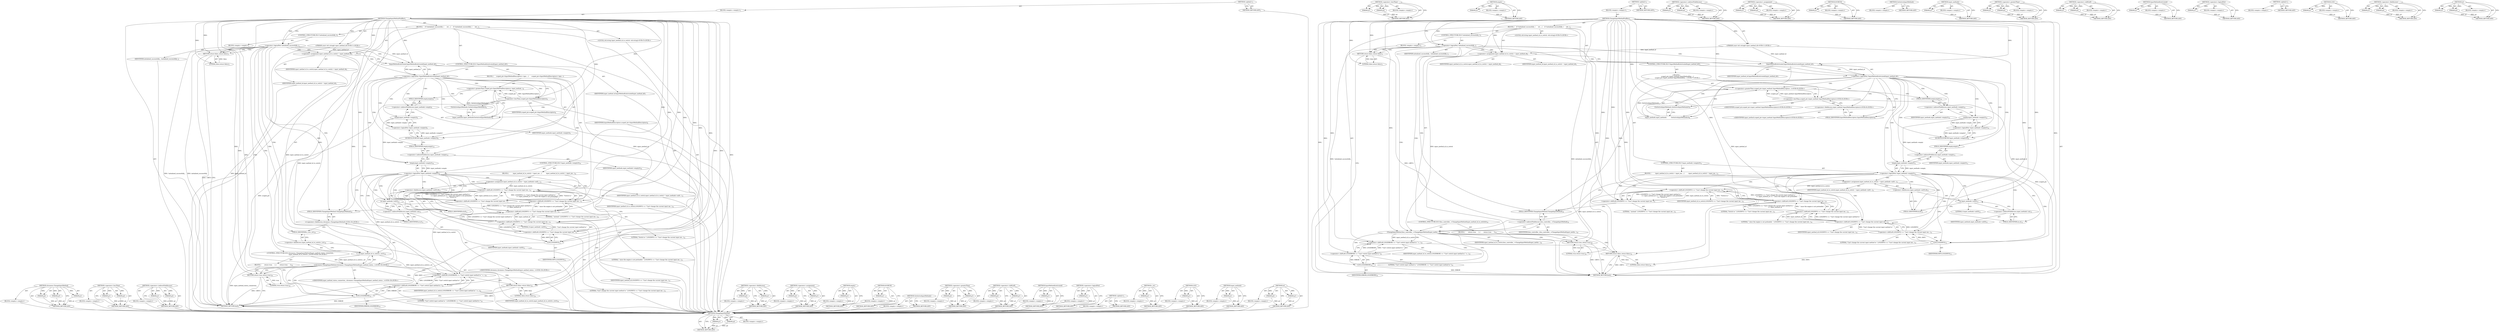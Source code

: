 digraph "at" {
vulnerable_182 [label=<(METHOD,chromeos.ChangeInputMethod)>];
vulnerable_183 [label=<(PARAM,p1)>];
vulnerable_184 [label=<(PARAM,p2)>];
vulnerable_185 [label=<(PARAM,p3)>];
vulnerable_186 [label=<(BLOCK,&lt;empty&gt;,&lt;empty&gt;)>];
vulnerable_187 [label=<(METHOD_RETURN,ANY)>];
vulnerable_138 [label=<(METHOD,&lt;operator&gt;.lessThan)>];
vulnerable_139 [label=<(PARAM,p1)>];
vulnerable_140 [label=<(PARAM,p2)>];
vulnerable_141 [label=<(BLOCK,&lt;empty&gt;,&lt;empty&gt;)>];
vulnerable_142 [label=<(METHOD_RETURN,ANY)>];
vulnerable_158 [label=<(METHOD,&lt;operator&gt;.indirectFieldAccess)>];
vulnerable_159 [label=<(PARAM,p1)>];
vulnerable_160 [label=<(PARAM,p2)>];
vulnerable_161 [label=<(BLOCK,&lt;empty&gt;,&lt;empty&gt;)>];
vulnerable_162 [label=<(METHOD_RETURN,ANY)>];
vulnerable_6 [label=<(METHOD,&lt;global&gt;)<SUB>1</SUB>>];
vulnerable_7 [label=<(BLOCK,&lt;empty&gt;,&lt;empty&gt;)<SUB>1</SUB>>];
vulnerable_8 [label=<(METHOD,ChangeInputMethodViaIBus)<SUB>1</SUB>>];
vulnerable_9 [label="<(PARAM,const std::string&amp; input_method_id)<SUB>1</SUB>>"];
vulnerable_10 [label=<(BLOCK,{
    if (!initialized_successfully_)
      ret...,{
    if (!initialized_successfully_)
      ret...)<SUB>1</SUB>>];
vulnerable_11 [label=<(CONTROL_STRUCTURE,IF,if (!initialized_successfully_))<SUB>2</SUB>>];
vulnerable_12 [label=<(&lt;operator&gt;.logicalNot,!initialized_successfully_)<SUB>2</SUB>>];
vulnerable_13 [label=<(IDENTIFIER,initialized_successfully_,!initialized_successfully_)<SUB>2</SUB>>];
vulnerable_14 [label=<(BLOCK,&lt;empty&gt;,&lt;empty&gt;)<SUB>3</SUB>>];
vulnerable_15 [label=<(RETURN,return false;,return false;)<SUB>3</SUB>>];
vulnerable_16 [label=<(LITERAL,false,return false;)<SUB>3</SUB>>];
vulnerable_17 [label="<(LOCAL,std.string input_method_id_to_switch: std.string)<SUB>5</SUB>>"];
vulnerable_18 [label=<(&lt;operator&gt;.assignment,input_method_id_to_switch = input_method_id)<SUB>5</SUB>>];
vulnerable_19 [label=<(IDENTIFIER,input_method_id_to_switch,input_method_id_to_switch = input_method_id)<SUB>5</SUB>>];
vulnerable_20 [label=<(IDENTIFIER,input_method_id,input_method_id_to_switch = input_method_id)<SUB>5</SUB>>];
vulnerable_21 [label=<(CONTROL_STRUCTURE,IF,if (!InputMethodIsActivated(input_method_id)))<SUB>7</SUB>>];
vulnerable_22 [label=<(&lt;operator&gt;.logicalNot,!InputMethodIsActivated(input_method_id))<SUB>7</SUB>>];
vulnerable_23 [label=<(InputMethodIsActivated,InputMethodIsActivated(input_method_id))<SUB>7</SUB>>];
vulnerable_24 [label=<(IDENTIFIER,input_method_id,InputMethodIsActivated(input_method_id))<SUB>7</SUB>>];
vulnerable_25 [label=<(BLOCK,{
      scoped_ptr&lt;InputMethodDescriptors&gt; inpu...,{
      scoped_ptr&lt;InputMethodDescriptors&gt; inpu...)<SUB>7</SUB>>];
vulnerable_26 [label=<(&lt;operator&gt;.greaterThan,scoped_ptr&lt;InputMethodDescriptors&gt; input_method...)<SUB>8</SUB>>];
vulnerable_27 [label=<(&lt;operator&gt;.lessThan,scoped_ptr&lt;InputMethodDescriptors)<SUB>8</SUB>>];
vulnerable_28 [label=<(IDENTIFIER,scoped_ptr,scoped_ptr&lt;InputMethodDescriptors)<SUB>8</SUB>>];
vulnerable_29 [label=<(IDENTIFIER,InputMethodDescriptors,scoped_ptr&lt;InputMethodDescriptors)<SUB>8</SUB>>];
vulnerable_30 [label=<(input_methods,input_methods(GetActiveInputMethods()))<SUB>8</SUB>>];
vulnerable_31 [label=<(GetActiveInputMethods,GetActiveInputMethods())<SUB>8</SUB>>];
vulnerable_32 [label=<(DCHECK,DCHECK(!input_methods-&gt;empty()))<SUB>9</SUB>>];
vulnerable_33 [label=<(&lt;operator&gt;.logicalNot,!input_methods-&gt;empty())<SUB>9</SUB>>];
vulnerable_34 [label=<(empty,input_methods-&gt;empty())<SUB>9</SUB>>];
vulnerable_35 [label=<(&lt;operator&gt;.indirectFieldAccess,input_methods-&gt;empty)<SUB>9</SUB>>];
vulnerable_36 [label=<(IDENTIFIER,input_methods,input_methods-&gt;empty())<SUB>9</SUB>>];
vulnerable_37 [label=<(FIELD_IDENTIFIER,empty,empty)<SUB>9</SUB>>];
vulnerable_38 [label=<(CONTROL_STRUCTURE,IF,if (!input_methods-&gt;empty()))<SUB>10</SUB>>];
vulnerable_39 [label=<(&lt;operator&gt;.logicalNot,!input_methods-&gt;empty())<SUB>10</SUB>>];
vulnerable_40 [label=<(empty,input_methods-&gt;empty())<SUB>10</SUB>>];
vulnerable_41 [label=<(&lt;operator&gt;.indirectFieldAccess,input_methods-&gt;empty)<SUB>10</SUB>>];
vulnerable_42 [label=<(IDENTIFIER,input_methods,input_methods-&gt;empty())<SUB>10</SUB>>];
vulnerable_43 [label=<(FIELD_IDENTIFIER,empty,empty)<SUB>10</SUB>>];
vulnerable_44 [label=<(BLOCK,{
         input_method_id_to_switch = input_me...,{
         input_method_id_to_switch = input_me...)<SUB>10</SUB>>];
vulnerable_45 [label=<(&lt;operator&gt;.assignment,input_method_id_to_switch = input_methods-&gt;at(0...)<SUB>11</SUB>>];
vulnerable_46 [label=<(IDENTIFIER,input_method_id_to_switch,input_method_id_to_switch = input_methods-&gt;at(0...)<SUB>11</SUB>>];
vulnerable_47 [label=<(&lt;operator&gt;.fieldAccess,input_methods-&gt;at(0).id)<SUB>11</SUB>>];
vulnerable_48 [label=<(at,input_methods-&gt;at(0))<SUB>11</SUB>>];
vulnerable_49 [label=<(&lt;operator&gt;.indirectFieldAccess,input_methods-&gt;at)<SUB>11</SUB>>];
vulnerable_50 [label=<(IDENTIFIER,input_methods,input_methods-&gt;at(0))<SUB>11</SUB>>];
vulnerable_51 [label=<(FIELD_IDENTIFIER,at,at)<SUB>11</SUB>>];
vulnerable_52 [label=<(LITERAL,0,input_methods-&gt;at(0))<SUB>11</SUB>>];
vulnerable_53 [label=<(FIELD_IDENTIFIER,id,id)<SUB>11</SUB>>];
vulnerable_54 [label=<(&lt;operator&gt;.shiftLeft,LOG(INFO) &lt;&lt; &quot;Can't change the current input me...)<SUB>12</SUB>>];
vulnerable_55 [label=<(&lt;operator&gt;.shiftLeft,LOG(INFO) &lt;&lt; &quot;Can't change the current input me...)<SUB>12</SUB>>];
vulnerable_56 [label=<(&lt;operator&gt;.shiftLeft,LOG(INFO) &lt;&lt; &quot;Can't change the current input me...)<SUB>12</SUB>>];
vulnerable_57 [label=<(&lt;operator&gt;.shiftLeft,LOG(INFO) &lt;&lt; &quot;Can't change the current input me...)<SUB>12</SUB>>];
vulnerable_58 [label=<(&lt;operator&gt;.shiftLeft,LOG(INFO) &lt;&lt; &quot;Can't change the current input me...)<SUB>12</SUB>>];
vulnerable_59 [label=<(&lt;operator&gt;.shiftLeft,LOG(INFO) &lt;&lt; &quot;Can't change the current input me...)<SUB>12</SUB>>];
vulnerable_60 [label=<(LOG,LOG(INFO))<SUB>12</SUB>>];
vulnerable_61 [label=<(IDENTIFIER,INFO,LOG(INFO))<SUB>12</SUB>>];
vulnerable_62 [label=<(LITERAL,&quot;Can't change the current input method to &quot;,LOG(INFO) &lt;&lt; &quot;Can't change the current input me...)<SUB>12</SUB>>];
vulnerable_63 [label=<(IDENTIFIER,input_method_id,LOG(INFO) &lt;&lt; &quot;Can't change the current input me...)<SUB>13</SUB>>];
vulnerable_64 [label=<(LITERAL,&quot; since the engine is not preloaded. &quot;,LOG(INFO) &lt;&lt; &quot;Can't change the current input me...)<SUB>13</SUB>>];
vulnerable_65 [label=<(LITERAL,&quot;Switch to &quot;,LOG(INFO) &lt;&lt; &quot;Can't change the current input me...)<SUB>14</SUB>>];
vulnerable_66 [label=<(IDENTIFIER,input_method_id_to_switch,LOG(INFO) &lt;&lt; &quot;Can't change the current input me...)<SUB>14</SUB>>];
vulnerable_67 [label=<(LITERAL,&quot; instead.&quot;,LOG(INFO) &lt;&lt; &quot;Can't change the current input me...)<SUB>14</SUB>>];
vulnerable_68 [label="<(CONTROL_STRUCTURE,IF,if (chromeos::ChangeInputMethod(input_method_status_connection_,
                                    input_method_id_to_switch.c_str())))<SUB>18</SUB>>"];
vulnerable_69 [label="<(chromeos.ChangeInputMethod,chromeos::ChangeInputMethod(input_method_status...)<SUB>18</SUB>>"];
vulnerable_70 [label="<(&lt;operator&gt;.fieldAccess,chromeos::ChangeInputMethod)<SUB>18</SUB>>"];
vulnerable_71 [label="<(IDENTIFIER,chromeos,chromeos::ChangeInputMethod(input_method_status...)<SUB>18</SUB>>"];
vulnerable_72 [label=<(FIELD_IDENTIFIER,ChangeInputMethod,ChangeInputMethod)<SUB>18</SUB>>];
vulnerable_73 [label="<(IDENTIFIER,input_method_status_connection_,chromeos::ChangeInputMethod(input_method_status...)<SUB>18</SUB>>"];
vulnerable_74 [label=<(c_str,input_method_id_to_switch.c_str())<SUB>19</SUB>>];
vulnerable_75 [label=<(&lt;operator&gt;.fieldAccess,input_method_id_to_switch.c_str)<SUB>19</SUB>>];
vulnerable_76 [label=<(IDENTIFIER,input_method_id_to_switch,input_method_id_to_switch.c_str())<SUB>19</SUB>>];
vulnerable_77 [label=<(FIELD_IDENTIFIER,c_str,c_str)<SUB>19</SUB>>];
vulnerable_78 [label=<(BLOCK,{
       return true;
     },{
       return true;
     })<SUB>19</SUB>>];
vulnerable_79 [label=<(RETURN,return true;,return true;)<SUB>20</SUB>>];
vulnerable_80 [label=<(LITERAL,true,return true;)<SUB>20</SUB>>];
vulnerable_81 [label=<(&lt;operator&gt;.shiftLeft,LOG(ERROR) &lt;&lt; &quot;Can't switch input method to &quot; &lt;...)<SUB>23</SUB>>];
vulnerable_82 [label=<(&lt;operator&gt;.shiftLeft,LOG(ERROR) &lt;&lt; &quot;Can't switch input method to &quot;)<SUB>23</SUB>>];
vulnerable_83 [label=<(LOG,LOG(ERROR))<SUB>23</SUB>>];
vulnerable_84 [label=<(IDENTIFIER,ERROR,LOG(ERROR))<SUB>23</SUB>>];
vulnerable_85 [label=<(LITERAL,&quot;Can't switch input method to &quot;,LOG(ERROR) &lt;&lt; &quot;Can't switch input method to &quot;)<SUB>23</SUB>>];
vulnerable_86 [label=<(IDENTIFIER,input_method_id_to_switch,LOG(ERROR) &lt;&lt; &quot;Can't switch input method to &quot; &lt;...)<SUB>23</SUB>>];
vulnerable_87 [label=<(RETURN,return false;,return false;)<SUB>24</SUB>>];
vulnerable_88 [label=<(LITERAL,false,return false;)<SUB>24</SUB>>];
vulnerable_89 [label=<(METHOD_RETURN,bool)<SUB>1</SUB>>];
vulnerable_91 [label=<(METHOD_RETURN,ANY)<SUB>1</SUB>>];
vulnerable_163 [label=<(METHOD,&lt;operator&gt;.fieldAccess)>];
vulnerable_164 [label=<(PARAM,p1)>];
vulnerable_165 [label=<(PARAM,p2)>];
vulnerable_166 [label=<(BLOCK,&lt;empty&gt;,&lt;empty&gt;)>];
vulnerable_167 [label=<(METHOD_RETURN,ANY)>];
vulnerable_124 [label=<(METHOD,&lt;operator&gt;.assignment)>];
vulnerable_125 [label=<(PARAM,p1)>];
vulnerable_126 [label=<(PARAM,p2)>];
vulnerable_127 [label=<(BLOCK,&lt;empty&gt;,&lt;empty&gt;)>];
vulnerable_128 [label=<(METHOD_RETURN,ANY)>];
vulnerable_154 [label=<(METHOD,empty)>];
vulnerable_155 [label=<(PARAM,p1)>];
vulnerable_156 [label=<(BLOCK,&lt;empty&gt;,&lt;empty&gt;)>];
vulnerable_157 [label=<(METHOD_RETURN,ANY)>];
vulnerable_150 [label=<(METHOD,DCHECK)>];
vulnerable_151 [label=<(PARAM,p1)>];
vulnerable_152 [label=<(BLOCK,&lt;empty&gt;,&lt;empty&gt;)>];
vulnerable_153 [label=<(METHOD_RETURN,ANY)>];
vulnerable_147 [label=<(METHOD,GetActiveInputMethods)>];
vulnerable_148 [label=<(BLOCK,&lt;empty&gt;,&lt;empty&gt;)>];
vulnerable_149 [label=<(METHOD_RETURN,ANY)>];
vulnerable_133 [label=<(METHOD,&lt;operator&gt;.greaterThan)>];
vulnerable_134 [label=<(PARAM,p1)>];
vulnerable_135 [label=<(PARAM,p2)>];
vulnerable_136 [label=<(BLOCK,&lt;empty&gt;,&lt;empty&gt;)>];
vulnerable_137 [label=<(METHOD_RETURN,ANY)>];
vulnerable_173 [label=<(METHOD,&lt;operator&gt;.shiftLeft)>];
vulnerable_174 [label=<(PARAM,p1)>];
vulnerable_175 [label=<(PARAM,p2)>];
vulnerable_176 [label=<(BLOCK,&lt;empty&gt;,&lt;empty&gt;)>];
vulnerable_177 [label=<(METHOD_RETURN,ANY)>];
vulnerable_129 [label=<(METHOD,InputMethodIsActivated)>];
vulnerable_130 [label=<(PARAM,p1)>];
vulnerable_131 [label=<(BLOCK,&lt;empty&gt;,&lt;empty&gt;)>];
vulnerable_132 [label=<(METHOD_RETURN,ANY)>];
vulnerable_120 [label=<(METHOD,&lt;operator&gt;.logicalNot)>];
vulnerable_121 [label=<(PARAM,p1)>];
vulnerable_122 [label=<(BLOCK,&lt;empty&gt;,&lt;empty&gt;)>];
vulnerable_123 [label=<(METHOD_RETURN,ANY)>];
vulnerable_114 [label=<(METHOD,&lt;global&gt;)<SUB>1</SUB>>];
vulnerable_115 [label=<(BLOCK,&lt;empty&gt;,&lt;empty&gt;)>];
vulnerable_116 [label=<(METHOD_RETURN,ANY)>];
vulnerable_188 [label=<(METHOD,c_str)>];
vulnerable_189 [label=<(PARAM,p1)>];
vulnerable_190 [label=<(BLOCK,&lt;empty&gt;,&lt;empty&gt;)>];
vulnerable_191 [label=<(METHOD_RETURN,ANY)>];
vulnerable_178 [label=<(METHOD,LOG)>];
vulnerable_179 [label=<(PARAM,p1)>];
vulnerable_180 [label=<(BLOCK,&lt;empty&gt;,&lt;empty&gt;)>];
vulnerable_181 [label=<(METHOD_RETURN,ANY)>];
vulnerable_143 [label=<(METHOD,input_methods)>];
vulnerable_144 [label=<(PARAM,p1)>];
vulnerable_145 [label=<(BLOCK,&lt;empty&gt;,&lt;empty&gt;)>];
vulnerable_146 [label=<(METHOD_RETURN,ANY)>];
vulnerable_168 [label=<(METHOD,at)>];
vulnerable_169 [label=<(PARAM,p1)>];
vulnerable_170 [label=<(PARAM,p2)>];
vulnerable_171 [label=<(BLOCK,&lt;empty&gt;,&lt;empty&gt;)>];
vulnerable_172 [label=<(METHOD_RETURN,ANY)>];
fixed_180 [label=<(METHOD,ChangeInputMethod)>];
fixed_181 [label=<(PARAM,p1)>];
fixed_182 [label=<(PARAM,p2)>];
fixed_183 [label=<(BLOCK,&lt;empty&gt;,&lt;empty&gt;)>];
fixed_184 [label=<(METHOD_RETURN,ANY)>];
fixed_136 [label=<(METHOD,&lt;operator&gt;.lessThan)>];
fixed_137 [label=<(PARAM,p1)>];
fixed_138 [label=<(PARAM,p2)>];
fixed_139 [label=<(BLOCK,&lt;empty&gt;,&lt;empty&gt;)>];
fixed_140 [label=<(METHOD_RETURN,ANY)>];
fixed_157 [label=<(METHOD,empty)>];
fixed_158 [label=<(PARAM,p1)>];
fixed_159 [label=<(BLOCK,&lt;empty&gt;,&lt;empty&gt;)>];
fixed_160 [label=<(METHOD_RETURN,ANY)>];
fixed_6 [label=<(METHOD,&lt;global&gt;)<SUB>1</SUB>>];
fixed_7 [label=<(BLOCK,&lt;empty&gt;,&lt;empty&gt;)<SUB>1</SUB>>];
fixed_8 [label=<(METHOD,ChangeInputMethodViaIBus)<SUB>1</SUB>>];
fixed_9 [label="<(PARAM,const std::string&amp; input_method_id)<SUB>1</SUB>>"];
fixed_10 [label=<(BLOCK,{
    if (!initialized_successfully_)
      ret...,{
    if (!initialized_successfully_)
      ret...)<SUB>1</SUB>>];
fixed_11 [label=<(CONTROL_STRUCTURE,IF,if (!initialized_successfully_))<SUB>2</SUB>>];
fixed_12 [label=<(&lt;operator&gt;.logicalNot,!initialized_successfully_)<SUB>2</SUB>>];
fixed_13 [label=<(IDENTIFIER,initialized_successfully_,!initialized_successfully_)<SUB>2</SUB>>];
fixed_14 [label=<(BLOCK,&lt;empty&gt;,&lt;empty&gt;)<SUB>3</SUB>>];
fixed_15 [label=<(RETURN,return false;,return false;)<SUB>3</SUB>>];
fixed_16 [label=<(LITERAL,false,return false;)<SUB>3</SUB>>];
fixed_17 [label="<(LOCAL,std.string input_method_id_to_switch: std.string)<SUB>5</SUB>>"];
fixed_18 [label=<(&lt;operator&gt;.assignment,input_method_id_to_switch = input_method_id)<SUB>5</SUB>>];
fixed_19 [label=<(IDENTIFIER,input_method_id_to_switch,input_method_id_to_switch = input_method_id)<SUB>5</SUB>>];
fixed_20 [label=<(IDENTIFIER,input_method_id,input_method_id_to_switch = input_method_id)<SUB>5</SUB>>];
fixed_21 [label=<(CONTROL_STRUCTURE,IF,if (!InputMethodIsActivated(input_method_id)))<SUB>7</SUB>>];
fixed_22 [label=<(&lt;operator&gt;.logicalNot,!InputMethodIsActivated(input_method_id))<SUB>7</SUB>>];
fixed_23 [label=<(InputMethodIsActivated,InputMethodIsActivated(input_method_id))<SUB>7</SUB>>];
fixed_24 [label=<(IDENTIFIER,input_method_id,InputMethodIsActivated(input_method_id))<SUB>7</SUB>>];
fixed_25 [label="<(BLOCK,{
      scoped_ptr&lt;input_method::InputMethodDes...,{
      scoped_ptr&lt;input_method::InputMethodDes...)<SUB>7</SUB>>"];
fixed_26 [label="<(&lt;operator&gt;.greaterThan,scoped_ptr&lt;input_method::InputMethodDescriptors...)<SUB>8</SUB>>"];
fixed_27 [label="<(&lt;operator&gt;.lessThan,scoped_ptr&lt;input_method::InputMethodDescriptors)<SUB>8</SUB>>"];
fixed_28 [label="<(IDENTIFIER,scoped_ptr,scoped_ptr&lt;input_method::InputMethodDescriptors)<SUB>8</SUB>>"];
fixed_29 [label="<(&lt;operator&gt;.fieldAccess,input_method::InputMethodDescriptors)<SUB>8</SUB>>"];
fixed_30 [label="<(IDENTIFIER,input_method,scoped_ptr&lt;input_method::InputMethodDescriptors)<SUB>8</SUB>>"];
fixed_31 [label=<(FIELD_IDENTIFIER,InputMethodDescriptors,InputMethodDescriptors)<SUB>8</SUB>>];
fixed_32 [label=<(input_methods,input_methods(
          GetActiveInputMethods()))<SUB>8</SUB>>];
fixed_33 [label=<(GetActiveInputMethods,GetActiveInputMethods())<SUB>9</SUB>>];
fixed_34 [label=<(DCHECK,DCHECK(!input_methods-&gt;empty()))<SUB>10</SUB>>];
fixed_35 [label=<(&lt;operator&gt;.logicalNot,!input_methods-&gt;empty())<SUB>10</SUB>>];
fixed_36 [label=<(empty,input_methods-&gt;empty())<SUB>10</SUB>>];
fixed_37 [label=<(&lt;operator&gt;.indirectFieldAccess,input_methods-&gt;empty)<SUB>10</SUB>>];
fixed_38 [label=<(IDENTIFIER,input_methods,input_methods-&gt;empty())<SUB>10</SUB>>];
fixed_39 [label=<(FIELD_IDENTIFIER,empty,empty)<SUB>10</SUB>>];
fixed_40 [label=<(CONTROL_STRUCTURE,IF,if (!input_methods-&gt;empty()))<SUB>11</SUB>>];
fixed_41 [label=<(&lt;operator&gt;.logicalNot,!input_methods-&gt;empty())<SUB>11</SUB>>];
fixed_42 [label=<(empty,input_methods-&gt;empty())<SUB>11</SUB>>];
fixed_43 [label=<(&lt;operator&gt;.indirectFieldAccess,input_methods-&gt;empty)<SUB>11</SUB>>];
fixed_44 [label=<(IDENTIFIER,input_methods,input_methods-&gt;empty())<SUB>11</SUB>>];
fixed_45 [label=<(FIELD_IDENTIFIER,empty,empty)<SUB>11</SUB>>];
fixed_46 [label=<(BLOCK,{
         input_method_id_to_switch = input_me...,{
         input_method_id_to_switch = input_me...)<SUB>11</SUB>>];
fixed_47 [label=<(&lt;operator&gt;.assignment,input_method_id_to_switch = input_methods-&gt;at(0...)<SUB>12</SUB>>];
fixed_48 [label=<(IDENTIFIER,input_method_id_to_switch,input_method_id_to_switch = input_methods-&gt;at(0...)<SUB>12</SUB>>];
fixed_49 [label=<(&lt;operator&gt;.fieldAccess,input_methods-&gt;at(0).id)<SUB>12</SUB>>];
fixed_50 [label=<(at,input_methods-&gt;at(0))<SUB>12</SUB>>];
fixed_51 [label=<(&lt;operator&gt;.indirectFieldAccess,input_methods-&gt;at)<SUB>12</SUB>>];
fixed_52 [label=<(IDENTIFIER,input_methods,input_methods-&gt;at(0))<SUB>12</SUB>>];
fixed_53 [label=<(FIELD_IDENTIFIER,at,at)<SUB>12</SUB>>];
fixed_54 [label=<(LITERAL,0,input_methods-&gt;at(0))<SUB>12</SUB>>];
fixed_55 [label=<(FIELD_IDENTIFIER,id,id)<SUB>12</SUB>>];
fixed_56 [label=<(&lt;operator&gt;.shiftLeft,LOG(INFO) &lt;&lt; &quot;Can't change the current input me...)<SUB>13</SUB>>];
fixed_57 [label=<(&lt;operator&gt;.shiftLeft,LOG(INFO) &lt;&lt; &quot;Can't change the current input me...)<SUB>13</SUB>>];
fixed_58 [label=<(&lt;operator&gt;.shiftLeft,LOG(INFO) &lt;&lt; &quot;Can't change the current input me...)<SUB>13</SUB>>];
fixed_59 [label=<(&lt;operator&gt;.shiftLeft,LOG(INFO) &lt;&lt; &quot;Can't change the current input me...)<SUB>13</SUB>>];
fixed_60 [label=<(&lt;operator&gt;.shiftLeft,LOG(INFO) &lt;&lt; &quot;Can't change the current input me...)<SUB>13</SUB>>];
fixed_61 [label=<(&lt;operator&gt;.shiftLeft,LOG(INFO) &lt;&lt; &quot;Can't change the current input me...)<SUB>13</SUB>>];
fixed_62 [label=<(LOG,LOG(INFO))<SUB>13</SUB>>];
fixed_63 [label=<(IDENTIFIER,INFO,LOG(INFO))<SUB>13</SUB>>];
fixed_64 [label=<(LITERAL,&quot;Can't change the current input method to &quot;,LOG(INFO) &lt;&lt; &quot;Can't change the current input me...)<SUB>13</SUB>>];
fixed_65 [label=<(IDENTIFIER,input_method_id,LOG(INFO) &lt;&lt; &quot;Can't change the current input me...)<SUB>14</SUB>>];
fixed_66 [label=<(LITERAL,&quot; since the engine is not preloaded. &quot;,LOG(INFO) &lt;&lt; &quot;Can't change the current input me...)<SUB>14</SUB>>];
fixed_67 [label=<(LITERAL,&quot;Switch to &quot;,LOG(INFO) &lt;&lt; &quot;Can't change the current input me...)<SUB>15</SUB>>];
fixed_68 [label=<(IDENTIFIER,input_method_id_to_switch,LOG(INFO) &lt;&lt; &quot;Can't change the current input me...)<SUB>15</SUB>>];
fixed_69 [label=<(LITERAL,&quot; instead.&quot;,LOG(INFO) &lt;&lt; &quot;Can't change the current input me...)<SUB>15</SUB>>];
fixed_70 [label=<(CONTROL_STRUCTURE,IF,if (ibus_controller_-&gt;ChangeInputMethod(input_method_id_to_switch)))<SUB>19</SUB>>];
fixed_71 [label=<(ChangeInputMethod,ibus_controller_-&gt;ChangeInputMethod(input_metho...)<SUB>19</SUB>>];
fixed_72 [label=<(&lt;operator&gt;.indirectFieldAccess,ibus_controller_-&gt;ChangeInputMethod)<SUB>19</SUB>>];
fixed_73 [label=<(IDENTIFIER,ibus_controller_,ibus_controller_-&gt;ChangeInputMethod(input_metho...)<SUB>19</SUB>>];
fixed_74 [label=<(FIELD_IDENTIFIER,ChangeInputMethod,ChangeInputMethod)<SUB>19</SUB>>];
fixed_75 [label=<(IDENTIFIER,input_method_id_to_switch,ibus_controller_-&gt;ChangeInputMethod(input_metho...)<SUB>19</SUB>>];
fixed_76 [label=<(BLOCK,{
       return true;
     },{
       return true;
     })<SUB>19</SUB>>];
fixed_77 [label=<(RETURN,return true;,return true;)<SUB>20</SUB>>];
fixed_78 [label=<(LITERAL,true,return true;)<SUB>20</SUB>>];
fixed_79 [label=<(&lt;operator&gt;.shiftLeft,LOG(ERROR) &lt;&lt; &quot;Can't switch input method to &quot; &lt;...)<SUB>23</SUB>>];
fixed_80 [label=<(&lt;operator&gt;.shiftLeft,LOG(ERROR) &lt;&lt; &quot;Can't switch input method to &quot;)<SUB>23</SUB>>];
fixed_81 [label=<(LOG,LOG(ERROR))<SUB>23</SUB>>];
fixed_82 [label=<(IDENTIFIER,ERROR,LOG(ERROR))<SUB>23</SUB>>];
fixed_83 [label=<(LITERAL,&quot;Can't switch input method to &quot;,LOG(ERROR) &lt;&lt; &quot;Can't switch input method to &quot;)<SUB>23</SUB>>];
fixed_84 [label=<(IDENTIFIER,input_method_id_to_switch,LOG(ERROR) &lt;&lt; &quot;Can't switch input method to &quot; &lt;...)<SUB>23</SUB>>];
fixed_85 [label=<(RETURN,return false;,return false;)<SUB>24</SUB>>];
fixed_86 [label=<(LITERAL,false,return false;)<SUB>24</SUB>>];
fixed_87 [label=<(METHOD_RETURN,bool)<SUB>1</SUB>>];
fixed_89 [label=<(METHOD_RETURN,ANY)<SUB>1</SUB>>];
fixed_161 [label=<(METHOD,&lt;operator&gt;.indirectFieldAccess)>];
fixed_162 [label=<(PARAM,p1)>];
fixed_163 [label=<(PARAM,p2)>];
fixed_164 [label=<(BLOCK,&lt;empty&gt;,&lt;empty&gt;)>];
fixed_165 [label=<(METHOD_RETURN,ANY)>];
fixed_122 [label=<(METHOD,&lt;operator&gt;.assignment)>];
fixed_123 [label=<(PARAM,p1)>];
fixed_124 [label=<(PARAM,p2)>];
fixed_125 [label=<(BLOCK,&lt;empty&gt;,&lt;empty&gt;)>];
fixed_126 [label=<(METHOD_RETURN,ANY)>];
fixed_153 [label=<(METHOD,DCHECK)>];
fixed_154 [label=<(PARAM,p1)>];
fixed_155 [label=<(BLOCK,&lt;empty&gt;,&lt;empty&gt;)>];
fixed_156 [label=<(METHOD_RETURN,ANY)>];
fixed_150 [label=<(METHOD,GetActiveInputMethods)>];
fixed_151 [label=<(BLOCK,&lt;empty&gt;,&lt;empty&gt;)>];
fixed_152 [label=<(METHOD_RETURN,ANY)>];
fixed_146 [label=<(METHOD,input_methods)>];
fixed_147 [label=<(PARAM,p1)>];
fixed_148 [label=<(BLOCK,&lt;empty&gt;,&lt;empty&gt;)>];
fixed_149 [label=<(METHOD_RETURN,ANY)>];
fixed_131 [label=<(METHOD,&lt;operator&gt;.greaterThan)>];
fixed_132 [label=<(PARAM,p1)>];
fixed_133 [label=<(PARAM,p2)>];
fixed_134 [label=<(BLOCK,&lt;empty&gt;,&lt;empty&gt;)>];
fixed_135 [label=<(METHOD_RETURN,ANY)>];
fixed_171 [label=<(METHOD,&lt;operator&gt;.shiftLeft)>];
fixed_172 [label=<(PARAM,p1)>];
fixed_173 [label=<(PARAM,p2)>];
fixed_174 [label=<(BLOCK,&lt;empty&gt;,&lt;empty&gt;)>];
fixed_175 [label=<(METHOD_RETURN,ANY)>];
fixed_127 [label=<(METHOD,InputMethodIsActivated)>];
fixed_128 [label=<(PARAM,p1)>];
fixed_129 [label=<(BLOCK,&lt;empty&gt;,&lt;empty&gt;)>];
fixed_130 [label=<(METHOD_RETURN,ANY)>];
fixed_118 [label=<(METHOD,&lt;operator&gt;.logicalNot)>];
fixed_119 [label=<(PARAM,p1)>];
fixed_120 [label=<(BLOCK,&lt;empty&gt;,&lt;empty&gt;)>];
fixed_121 [label=<(METHOD_RETURN,ANY)>];
fixed_112 [label=<(METHOD,&lt;global&gt;)<SUB>1</SUB>>];
fixed_113 [label=<(BLOCK,&lt;empty&gt;,&lt;empty&gt;)>];
fixed_114 [label=<(METHOD_RETURN,ANY)>];
fixed_176 [label=<(METHOD,LOG)>];
fixed_177 [label=<(PARAM,p1)>];
fixed_178 [label=<(BLOCK,&lt;empty&gt;,&lt;empty&gt;)>];
fixed_179 [label=<(METHOD_RETURN,ANY)>];
fixed_141 [label=<(METHOD,&lt;operator&gt;.fieldAccess)>];
fixed_142 [label=<(PARAM,p1)>];
fixed_143 [label=<(PARAM,p2)>];
fixed_144 [label=<(BLOCK,&lt;empty&gt;,&lt;empty&gt;)>];
fixed_145 [label=<(METHOD_RETURN,ANY)>];
fixed_166 [label=<(METHOD,at)>];
fixed_167 [label=<(PARAM,p1)>];
fixed_168 [label=<(PARAM,p2)>];
fixed_169 [label=<(BLOCK,&lt;empty&gt;,&lt;empty&gt;)>];
fixed_170 [label=<(METHOD_RETURN,ANY)>];
vulnerable_182 -> vulnerable_183  [key=0, label="AST: "];
vulnerable_182 -> vulnerable_183  [key=1, label="DDG: "];
vulnerable_182 -> vulnerable_186  [key=0, label="AST: "];
vulnerable_182 -> vulnerable_184  [key=0, label="AST: "];
vulnerable_182 -> vulnerable_184  [key=1, label="DDG: "];
vulnerable_182 -> vulnerable_187  [key=0, label="AST: "];
vulnerable_182 -> vulnerable_187  [key=1, label="CFG: "];
vulnerable_182 -> vulnerable_185  [key=0, label="AST: "];
vulnerable_182 -> vulnerable_185  [key=1, label="DDG: "];
vulnerable_183 -> vulnerable_187  [key=0, label="DDG: p1"];
vulnerable_184 -> vulnerable_187  [key=0, label="DDG: p2"];
vulnerable_185 -> vulnerable_187  [key=0, label="DDG: p3"];
vulnerable_186 -> fixed_180  [key=0];
vulnerable_187 -> fixed_180  [key=0];
vulnerable_138 -> vulnerable_139  [key=0, label="AST: "];
vulnerable_138 -> vulnerable_139  [key=1, label="DDG: "];
vulnerable_138 -> vulnerable_141  [key=0, label="AST: "];
vulnerable_138 -> vulnerable_140  [key=0, label="AST: "];
vulnerable_138 -> vulnerable_140  [key=1, label="DDG: "];
vulnerable_138 -> vulnerable_142  [key=0, label="AST: "];
vulnerable_138 -> vulnerable_142  [key=1, label="CFG: "];
vulnerable_139 -> vulnerable_142  [key=0, label="DDG: p1"];
vulnerable_140 -> vulnerable_142  [key=0, label="DDG: p2"];
vulnerable_141 -> fixed_180  [key=0];
vulnerable_142 -> fixed_180  [key=0];
vulnerable_158 -> vulnerable_159  [key=0, label="AST: "];
vulnerable_158 -> vulnerable_159  [key=1, label="DDG: "];
vulnerable_158 -> vulnerable_161  [key=0, label="AST: "];
vulnerable_158 -> vulnerable_160  [key=0, label="AST: "];
vulnerable_158 -> vulnerable_160  [key=1, label="DDG: "];
vulnerable_158 -> vulnerable_162  [key=0, label="AST: "];
vulnerable_158 -> vulnerable_162  [key=1, label="CFG: "];
vulnerable_159 -> vulnerable_162  [key=0, label="DDG: p1"];
vulnerable_160 -> vulnerable_162  [key=0, label="DDG: p2"];
vulnerable_161 -> fixed_180  [key=0];
vulnerable_162 -> fixed_180  [key=0];
vulnerable_6 -> vulnerable_7  [key=0, label="AST: "];
vulnerable_6 -> vulnerable_91  [key=0, label="AST: "];
vulnerable_6 -> vulnerable_91  [key=1, label="CFG: "];
vulnerable_7 -> vulnerable_8  [key=0, label="AST: "];
vulnerable_8 -> vulnerable_9  [key=0, label="AST: "];
vulnerable_8 -> vulnerable_9  [key=1, label="DDG: "];
vulnerable_8 -> vulnerable_10  [key=0, label="AST: "];
vulnerable_8 -> vulnerable_89  [key=0, label="AST: "];
vulnerable_8 -> vulnerable_12  [key=0, label="CFG: "];
vulnerable_8 -> vulnerable_12  [key=1, label="DDG: "];
vulnerable_8 -> vulnerable_18  [key=0, label="DDG: "];
vulnerable_8 -> vulnerable_87  [key=0, label="DDG: "];
vulnerable_8 -> vulnerable_81  [key=0, label="DDG: "];
vulnerable_8 -> vulnerable_88  [key=0, label="DDG: "];
vulnerable_8 -> vulnerable_15  [key=0, label="DDG: "];
vulnerable_8 -> vulnerable_69  [key=0, label="DDG: "];
vulnerable_8 -> vulnerable_79  [key=0, label="DDG: "];
vulnerable_8 -> vulnerable_82  [key=0, label="DDG: "];
vulnerable_8 -> vulnerable_16  [key=0, label="DDG: "];
vulnerable_8 -> vulnerable_23  [key=0, label="DDG: "];
vulnerable_8 -> vulnerable_80  [key=0, label="DDG: "];
vulnerable_8 -> vulnerable_83  [key=0, label="DDG: "];
vulnerable_8 -> vulnerable_27  [key=0, label="DDG: "];
vulnerable_8 -> vulnerable_30  [key=0, label="DDG: "];
vulnerable_8 -> vulnerable_54  [key=0, label="DDG: "];
vulnerable_8 -> vulnerable_55  [key=0, label="DDG: "];
vulnerable_8 -> vulnerable_48  [key=0, label="DDG: "];
vulnerable_8 -> vulnerable_56  [key=0, label="DDG: "];
vulnerable_8 -> vulnerable_57  [key=0, label="DDG: "];
vulnerable_8 -> vulnerable_58  [key=0, label="DDG: "];
vulnerable_8 -> vulnerable_59  [key=0, label="DDG: "];
vulnerable_8 -> vulnerable_60  [key=0, label="DDG: "];
vulnerable_9 -> vulnerable_89  [key=0, label="DDG: input_method_id"];
vulnerable_9 -> vulnerable_18  [key=0, label="DDG: input_method_id"];
vulnerable_9 -> vulnerable_23  [key=0, label="DDG: input_method_id"];
vulnerable_10 -> vulnerable_11  [key=0, label="AST: "];
vulnerable_10 -> vulnerable_17  [key=0, label="AST: "];
vulnerable_10 -> vulnerable_18  [key=0, label="AST: "];
vulnerable_10 -> vulnerable_21  [key=0, label="AST: "];
vulnerable_10 -> vulnerable_68  [key=0, label="AST: "];
vulnerable_10 -> vulnerable_81  [key=0, label="AST: "];
vulnerable_10 -> vulnerable_87  [key=0, label="AST: "];
vulnerable_11 -> vulnerable_12  [key=0, label="AST: "];
vulnerable_11 -> vulnerable_14  [key=0, label="AST: "];
vulnerable_12 -> vulnerable_13  [key=0, label="AST: "];
vulnerable_12 -> vulnerable_15  [key=0, label="CFG: "];
vulnerable_12 -> vulnerable_15  [key=1, label="CDG: "];
vulnerable_12 -> vulnerable_18  [key=0, label="CFG: "];
vulnerable_12 -> vulnerable_18  [key=1, label="CDG: "];
vulnerable_12 -> vulnerable_89  [key=0, label="DDG: !initialized_successfully_"];
vulnerable_12 -> vulnerable_89  [key=1, label="DDG: initialized_successfully_"];
vulnerable_12 -> vulnerable_77  [key=0, label="CDG: "];
vulnerable_12 -> vulnerable_75  [key=0, label="CDG: "];
vulnerable_12 -> vulnerable_72  [key=0, label="CDG: "];
vulnerable_12 -> vulnerable_69  [key=0, label="CDG: "];
vulnerable_12 -> vulnerable_22  [key=0, label="CDG: "];
vulnerable_12 -> vulnerable_74  [key=0, label="CDG: "];
vulnerable_12 -> vulnerable_23  [key=0, label="CDG: "];
vulnerable_12 -> vulnerable_70  [key=0, label="CDG: "];
vulnerable_13 -> fixed_180  [key=0];
vulnerable_14 -> vulnerable_15  [key=0, label="AST: "];
vulnerable_15 -> vulnerable_16  [key=0, label="AST: "];
vulnerable_15 -> vulnerable_89  [key=0, label="CFG: "];
vulnerable_15 -> vulnerable_89  [key=1, label="DDG: &lt;RET&gt;"];
vulnerable_16 -> vulnerable_15  [key=0, label="DDG: false"];
vulnerable_17 -> fixed_180  [key=0];
vulnerable_18 -> vulnerable_19  [key=0, label="AST: "];
vulnerable_18 -> vulnerable_20  [key=0, label="AST: "];
vulnerable_18 -> vulnerable_23  [key=0, label="CFG: "];
vulnerable_18 -> vulnerable_81  [key=0, label="DDG: input_method_id_to_switch"];
vulnerable_18 -> vulnerable_74  [key=0, label="DDG: input_method_id_to_switch"];
vulnerable_19 -> fixed_180  [key=0];
vulnerable_20 -> fixed_180  [key=0];
vulnerable_21 -> vulnerable_22  [key=0, label="AST: "];
vulnerable_21 -> vulnerable_25  [key=0, label="AST: "];
vulnerable_22 -> vulnerable_23  [key=0, label="AST: "];
vulnerable_22 -> vulnerable_27  [key=0, label="CFG: "];
vulnerable_22 -> vulnerable_27  [key=1, label="CDG: "];
vulnerable_22 -> vulnerable_72  [key=0, label="CFG: "];
vulnerable_22 -> vulnerable_30  [key=0, label="CDG: "];
vulnerable_22 -> vulnerable_34  [key=0, label="CDG: "];
vulnerable_22 -> vulnerable_32  [key=0, label="CDG: "];
vulnerable_22 -> vulnerable_26  [key=0, label="CDG: "];
vulnerable_22 -> vulnerable_37  [key=0, label="CDG: "];
vulnerable_22 -> vulnerable_40  [key=0, label="CDG: "];
vulnerable_22 -> vulnerable_35  [key=0, label="CDG: "];
vulnerable_22 -> vulnerable_43  [key=0, label="CDG: "];
vulnerable_22 -> vulnerable_33  [key=0, label="CDG: "];
vulnerable_22 -> vulnerable_41  [key=0, label="CDG: "];
vulnerable_22 -> vulnerable_39  [key=0, label="CDG: "];
vulnerable_22 -> vulnerable_31  [key=0, label="CDG: "];
vulnerable_23 -> vulnerable_24  [key=0, label="AST: "];
vulnerable_23 -> vulnerable_22  [key=0, label="CFG: "];
vulnerable_23 -> vulnerable_22  [key=1, label="DDG: input_method_id"];
vulnerable_23 -> vulnerable_58  [key=0, label="DDG: input_method_id"];
vulnerable_24 -> fixed_180  [key=0];
vulnerable_25 -> vulnerable_26  [key=0, label="AST: "];
vulnerable_25 -> vulnerable_32  [key=0, label="AST: "];
vulnerable_25 -> vulnerable_38  [key=0, label="AST: "];
vulnerable_26 -> vulnerable_27  [key=0, label="AST: "];
vulnerable_26 -> vulnerable_30  [key=0, label="AST: "];
vulnerable_26 -> vulnerable_37  [key=0, label="CFG: "];
vulnerable_27 -> vulnerable_28  [key=0, label="AST: "];
vulnerable_27 -> vulnerable_29  [key=0, label="AST: "];
vulnerable_27 -> vulnerable_31  [key=0, label="CFG: "];
vulnerable_27 -> vulnerable_89  [key=0, label="DDG: scoped_ptr"];
vulnerable_27 -> vulnerable_26  [key=0, label="DDG: scoped_ptr"];
vulnerable_27 -> vulnerable_26  [key=1, label="DDG: InputMethodDescriptors"];
vulnerable_28 -> fixed_180  [key=0];
vulnerable_29 -> fixed_180  [key=0];
vulnerable_30 -> vulnerable_31  [key=0, label="AST: "];
vulnerable_30 -> vulnerable_26  [key=0, label="CFG: "];
vulnerable_30 -> vulnerable_26  [key=1, label="DDG: GetActiveInputMethods()"];
vulnerable_31 -> vulnerable_30  [key=0, label="CFG: "];
vulnerable_32 -> vulnerable_33  [key=0, label="AST: "];
vulnerable_32 -> vulnerable_43  [key=0, label="CFG: "];
vulnerable_33 -> vulnerable_34  [key=0, label="AST: "];
vulnerable_33 -> vulnerable_32  [key=0, label="CFG: "];
vulnerable_33 -> vulnerable_32  [key=1, label="DDG: input_methods-&gt;empty()"];
vulnerable_34 -> vulnerable_35  [key=0, label="AST: "];
vulnerable_34 -> vulnerable_33  [key=0, label="CFG: "];
vulnerable_34 -> vulnerable_33  [key=1, label="DDG: input_methods-&gt;empty"];
vulnerable_34 -> vulnerable_40  [key=0, label="DDG: input_methods-&gt;empty"];
vulnerable_35 -> vulnerable_36  [key=0, label="AST: "];
vulnerable_35 -> vulnerable_37  [key=0, label="AST: "];
vulnerable_35 -> vulnerable_34  [key=0, label="CFG: "];
vulnerable_36 -> fixed_180  [key=0];
vulnerable_37 -> vulnerable_35  [key=0, label="CFG: "];
vulnerable_38 -> vulnerable_39  [key=0, label="AST: "];
vulnerable_38 -> vulnerable_44  [key=0, label="AST: "];
vulnerable_39 -> vulnerable_40  [key=0, label="AST: "];
vulnerable_39 -> vulnerable_51  [key=0, label="CFG: "];
vulnerable_39 -> vulnerable_51  [key=1, label="CDG: "];
vulnerable_39 -> vulnerable_72  [key=0, label="CFG: "];
vulnerable_39 -> vulnerable_47  [key=0, label="CDG: "];
vulnerable_39 -> vulnerable_48  [key=0, label="CDG: "];
vulnerable_39 -> vulnerable_49  [key=0, label="CDG: "];
vulnerable_39 -> vulnerable_60  [key=0, label="CDG: "];
vulnerable_39 -> vulnerable_57  [key=0, label="CDG: "];
vulnerable_39 -> vulnerable_56  [key=0, label="CDG: "];
vulnerable_39 -> vulnerable_45  [key=0, label="CDG: "];
vulnerable_39 -> vulnerable_59  [key=0, label="CDG: "];
vulnerable_39 -> vulnerable_54  [key=0, label="CDG: "];
vulnerable_39 -> vulnerable_58  [key=0, label="CDG: "];
vulnerable_39 -> vulnerable_53  [key=0, label="CDG: "];
vulnerable_39 -> vulnerable_55  [key=0, label="CDG: "];
vulnerable_40 -> vulnerable_41  [key=0, label="AST: "];
vulnerable_40 -> vulnerable_39  [key=0, label="CFG: "];
vulnerable_40 -> vulnerable_39  [key=1, label="DDG: input_methods-&gt;empty"];
vulnerable_41 -> vulnerable_42  [key=0, label="AST: "];
vulnerable_41 -> vulnerable_43  [key=0, label="AST: "];
vulnerable_41 -> vulnerable_40  [key=0, label="CFG: "];
vulnerable_42 -> fixed_180  [key=0];
vulnerable_43 -> vulnerable_41  [key=0, label="CFG: "];
vulnerable_44 -> vulnerable_45  [key=0, label="AST: "];
vulnerable_44 -> vulnerable_54  [key=0, label="AST: "];
vulnerable_45 -> vulnerable_46  [key=0, label="AST: "];
vulnerable_45 -> vulnerable_47  [key=0, label="AST: "];
vulnerable_45 -> vulnerable_60  [key=0, label="CFG: "];
vulnerable_45 -> vulnerable_55  [key=0, label="DDG: input_method_id_to_switch"];
vulnerable_46 -> fixed_180  [key=0];
vulnerable_47 -> vulnerable_48  [key=0, label="AST: "];
vulnerable_47 -> vulnerable_53  [key=0, label="AST: "];
vulnerable_47 -> vulnerable_45  [key=0, label="CFG: "];
vulnerable_48 -> vulnerable_49  [key=0, label="AST: "];
vulnerable_48 -> vulnerable_52  [key=0, label="AST: "];
vulnerable_48 -> vulnerable_53  [key=0, label="CFG: "];
vulnerable_49 -> vulnerable_50  [key=0, label="AST: "];
vulnerable_49 -> vulnerable_51  [key=0, label="AST: "];
vulnerable_49 -> vulnerable_48  [key=0, label="CFG: "];
vulnerable_50 -> fixed_180  [key=0];
vulnerable_51 -> vulnerable_49  [key=0, label="CFG: "];
vulnerable_52 -> fixed_180  [key=0];
vulnerable_53 -> vulnerable_47  [key=0, label="CFG: "];
vulnerable_54 -> vulnerable_55  [key=0, label="AST: "];
vulnerable_54 -> vulnerable_67  [key=0, label="AST: "];
vulnerable_54 -> vulnerable_72  [key=0, label="CFG: "];
vulnerable_55 -> vulnerable_56  [key=0, label="AST: "];
vulnerable_55 -> vulnerable_66  [key=0, label="AST: "];
vulnerable_55 -> vulnerable_54  [key=0, label="CFG: "];
vulnerable_55 -> vulnerable_54  [key=1, label="DDG: LOG(INFO) &lt;&lt; &quot;Can't change the current input method to &quot;
                  &lt;&lt; input_method_id &lt;&lt; &quot; since the engine is not preloaded. &quot;
                  &lt;&lt; &quot;Switch to &quot;"];
vulnerable_55 -> vulnerable_54  [key=2, label="DDG: input_method_id_to_switch"];
vulnerable_55 -> vulnerable_81  [key=0, label="DDG: input_method_id_to_switch"];
vulnerable_55 -> vulnerable_74  [key=0, label="DDG: input_method_id_to_switch"];
vulnerable_56 -> vulnerable_57  [key=0, label="AST: "];
vulnerable_56 -> vulnerable_65  [key=0, label="AST: "];
vulnerable_56 -> vulnerable_55  [key=0, label="CFG: "];
vulnerable_56 -> vulnerable_55  [key=1, label="DDG: LOG(INFO) &lt;&lt; &quot;Can't change the current input method to &quot;
                  &lt;&lt; input_method_id &lt;&lt; &quot; since the engine is not preloaded. &quot;"];
vulnerable_56 -> vulnerable_55  [key=2, label="DDG: &quot;Switch to &quot;"];
vulnerable_57 -> vulnerable_58  [key=0, label="AST: "];
vulnerable_57 -> vulnerable_64  [key=0, label="AST: "];
vulnerable_57 -> vulnerable_56  [key=0, label="CFG: "];
vulnerable_57 -> vulnerable_56  [key=1, label="DDG: LOG(INFO) &lt;&lt; &quot;Can't change the current input method to &quot;
                  &lt;&lt; input_method_id"];
vulnerable_57 -> vulnerable_56  [key=2, label="DDG: &quot; since the engine is not preloaded. &quot;"];
vulnerable_58 -> vulnerable_59  [key=0, label="AST: "];
vulnerable_58 -> vulnerable_63  [key=0, label="AST: "];
vulnerable_58 -> vulnerable_57  [key=0, label="CFG: "];
vulnerable_58 -> vulnerable_57  [key=1, label="DDG: LOG(INFO) &lt;&lt; &quot;Can't change the current input method to &quot;"];
vulnerable_58 -> vulnerable_57  [key=2, label="DDG: input_method_id"];
vulnerable_59 -> vulnerable_60  [key=0, label="AST: "];
vulnerable_59 -> vulnerable_62  [key=0, label="AST: "];
vulnerable_59 -> vulnerable_58  [key=0, label="CFG: "];
vulnerable_59 -> vulnerable_58  [key=1, label="DDG: LOG(INFO)"];
vulnerable_59 -> vulnerable_58  [key=2, label="DDG: &quot;Can't change the current input method to &quot;"];
vulnerable_60 -> vulnerable_61  [key=0, label="AST: "];
vulnerable_60 -> vulnerable_59  [key=0, label="CFG: "];
vulnerable_60 -> vulnerable_59  [key=1, label="DDG: INFO"];
vulnerable_60 -> vulnerable_89  [key=0, label="DDG: INFO"];
vulnerable_61 -> fixed_180  [key=0];
vulnerable_62 -> fixed_180  [key=0];
vulnerable_63 -> fixed_180  [key=0];
vulnerable_64 -> fixed_180  [key=0];
vulnerable_65 -> fixed_180  [key=0];
vulnerable_66 -> fixed_180  [key=0];
vulnerable_67 -> fixed_180  [key=0];
vulnerable_68 -> vulnerable_69  [key=0, label="AST: "];
vulnerable_68 -> vulnerable_78  [key=0, label="AST: "];
vulnerable_69 -> vulnerable_70  [key=0, label="AST: "];
vulnerable_69 -> vulnerable_73  [key=0, label="AST: "];
vulnerable_69 -> vulnerable_74  [key=0, label="AST: "];
vulnerable_69 -> vulnerable_79  [key=0, label="CFG: "];
vulnerable_69 -> vulnerable_79  [key=1, label="CDG: "];
vulnerable_69 -> vulnerable_83  [key=0, label="CFG: "];
vulnerable_69 -> vulnerable_83  [key=1, label="CDG: "];
vulnerable_69 -> vulnerable_89  [key=0, label="DDG: input_method_status_connection_"];
vulnerable_69 -> vulnerable_81  [key=0, label="CDG: "];
vulnerable_69 -> vulnerable_87  [key=0, label="CDG: "];
vulnerable_69 -> vulnerable_82  [key=0, label="CDG: "];
vulnerable_70 -> vulnerable_71  [key=0, label="AST: "];
vulnerable_70 -> vulnerable_72  [key=0, label="AST: "];
vulnerable_70 -> vulnerable_77  [key=0, label="CFG: "];
vulnerable_71 -> fixed_180  [key=0];
vulnerable_72 -> vulnerable_70  [key=0, label="CFG: "];
vulnerable_73 -> fixed_180  [key=0];
vulnerable_74 -> vulnerable_75  [key=0, label="AST: "];
vulnerable_74 -> vulnerable_69  [key=0, label="CFG: "];
vulnerable_74 -> vulnerable_69  [key=1, label="DDG: input_method_id_to_switch.c_str"];
vulnerable_74 -> vulnerable_81  [key=0, label="DDG: input_method_id_to_switch.c_str"];
vulnerable_75 -> vulnerable_76  [key=0, label="AST: "];
vulnerable_75 -> vulnerable_77  [key=0, label="AST: "];
vulnerable_75 -> vulnerable_74  [key=0, label="CFG: "];
vulnerable_76 -> fixed_180  [key=0];
vulnerable_77 -> vulnerable_75  [key=0, label="CFG: "];
vulnerable_78 -> vulnerable_79  [key=0, label="AST: "];
vulnerable_79 -> vulnerable_80  [key=0, label="AST: "];
vulnerable_79 -> vulnerable_89  [key=0, label="CFG: "];
vulnerable_79 -> vulnerable_89  [key=1, label="DDG: &lt;RET&gt;"];
vulnerable_80 -> vulnerable_79  [key=0, label="DDG: true"];
vulnerable_81 -> vulnerable_82  [key=0, label="AST: "];
vulnerable_81 -> vulnerable_86  [key=0, label="AST: "];
vulnerable_81 -> vulnerable_87  [key=0, label="CFG: "];
vulnerable_82 -> vulnerable_83  [key=0, label="AST: "];
vulnerable_82 -> vulnerable_85  [key=0, label="AST: "];
vulnerable_82 -> vulnerable_81  [key=0, label="CFG: "];
vulnerable_82 -> vulnerable_81  [key=1, label="DDG: LOG(ERROR)"];
vulnerable_82 -> vulnerable_81  [key=2, label="DDG: &quot;Can't switch input method to &quot;"];
vulnerable_83 -> vulnerable_84  [key=0, label="AST: "];
vulnerable_83 -> vulnerable_82  [key=0, label="CFG: "];
vulnerable_83 -> vulnerable_82  [key=1, label="DDG: ERROR"];
vulnerable_83 -> vulnerable_89  [key=0, label="DDG: ERROR"];
vulnerable_84 -> fixed_180  [key=0];
vulnerable_85 -> fixed_180  [key=0];
vulnerable_86 -> fixed_180  [key=0];
vulnerable_87 -> vulnerable_88  [key=0, label="AST: "];
vulnerable_87 -> vulnerable_89  [key=0, label="CFG: "];
vulnerable_87 -> vulnerable_89  [key=1, label="DDG: &lt;RET&gt;"];
vulnerable_88 -> vulnerable_87  [key=0, label="DDG: false"];
vulnerable_89 -> fixed_180  [key=0];
vulnerable_91 -> fixed_180  [key=0];
vulnerable_163 -> vulnerable_164  [key=0, label="AST: "];
vulnerable_163 -> vulnerable_164  [key=1, label="DDG: "];
vulnerable_163 -> vulnerable_166  [key=0, label="AST: "];
vulnerable_163 -> vulnerable_165  [key=0, label="AST: "];
vulnerable_163 -> vulnerable_165  [key=1, label="DDG: "];
vulnerable_163 -> vulnerable_167  [key=0, label="AST: "];
vulnerable_163 -> vulnerable_167  [key=1, label="CFG: "];
vulnerable_164 -> vulnerable_167  [key=0, label="DDG: p1"];
vulnerable_165 -> vulnerable_167  [key=0, label="DDG: p2"];
vulnerable_166 -> fixed_180  [key=0];
vulnerable_167 -> fixed_180  [key=0];
vulnerable_124 -> vulnerable_125  [key=0, label="AST: "];
vulnerable_124 -> vulnerable_125  [key=1, label="DDG: "];
vulnerable_124 -> vulnerable_127  [key=0, label="AST: "];
vulnerable_124 -> vulnerable_126  [key=0, label="AST: "];
vulnerable_124 -> vulnerable_126  [key=1, label="DDG: "];
vulnerable_124 -> vulnerable_128  [key=0, label="AST: "];
vulnerable_124 -> vulnerable_128  [key=1, label="CFG: "];
vulnerable_125 -> vulnerable_128  [key=0, label="DDG: p1"];
vulnerable_126 -> vulnerable_128  [key=0, label="DDG: p2"];
vulnerable_127 -> fixed_180  [key=0];
vulnerable_128 -> fixed_180  [key=0];
vulnerable_154 -> vulnerable_155  [key=0, label="AST: "];
vulnerable_154 -> vulnerable_155  [key=1, label="DDG: "];
vulnerable_154 -> vulnerable_156  [key=0, label="AST: "];
vulnerable_154 -> vulnerable_157  [key=0, label="AST: "];
vulnerable_154 -> vulnerable_157  [key=1, label="CFG: "];
vulnerable_155 -> vulnerable_157  [key=0, label="DDG: p1"];
vulnerable_156 -> fixed_180  [key=0];
vulnerable_157 -> fixed_180  [key=0];
vulnerable_150 -> vulnerable_151  [key=0, label="AST: "];
vulnerable_150 -> vulnerable_151  [key=1, label="DDG: "];
vulnerable_150 -> vulnerable_152  [key=0, label="AST: "];
vulnerable_150 -> vulnerable_153  [key=0, label="AST: "];
vulnerable_150 -> vulnerable_153  [key=1, label="CFG: "];
vulnerable_151 -> vulnerable_153  [key=0, label="DDG: p1"];
vulnerable_152 -> fixed_180  [key=0];
vulnerable_153 -> fixed_180  [key=0];
vulnerable_147 -> vulnerable_148  [key=0, label="AST: "];
vulnerable_147 -> vulnerable_149  [key=0, label="AST: "];
vulnerable_147 -> vulnerable_149  [key=1, label="CFG: "];
vulnerable_148 -> fixed_180  [key=0];
vulnerable_149 -> fixed_180  [key=0];
vulnerable_133 -> vulnerable_134  [key=0, label="AST: "];
vulnerable_133 -> vulnerable_134  [key=1, label="DDG: "];
vulnerable_133 -> vulnerable_136  [key=0, label="AST: "];
vulnerable_133 -> vulnerable_135  [key=0, label="AST: "];
vulnerable_133 -> vulnerable_135  [key=1, label="DDG: "];
vulnerable_133 -> vulnerable_137  [key=0, label="AST: "];
vulnerable_133 -> vulnerable_137  [key=1, label="CFG: "];
vulnerable_134 -> vulnerable_137  [key=0, label="DDG: p1"];
vulnerable_135 -> vulnerable_137  [key=0, label="DDG: p2"];
vulnerable_136 -> fixed_180  [key=0];
vulnerable_137 -> fixed_180  [key=0];
vulnerable_173 -> vulnerable_174  [key=0, label="AST: "];
vulnerable_173 -> vulnerable_174  [key=1, label="DDG: "];
vulnerable_173 -> vulnerable_176  [key=0, label="AST: "];
vulnerable_173 -> vulnerable_175  [key=0, label="AST: "];
vulnerable_173 -> vulnerable_175  [key=1, label="DDG: "];
vulnerable_173 -> vulnerable_177  [key=0, label="AST: "];
vulnerable_173 -> vulnerable_177  [key=1, label="CFG: "];
vulnerable_174 -> vulnerable_177  [key=0, label="DDG: p1"];
vulnerable_175 -> vulnerable_177  [key=0, label="DDG: p2"];
vulnerable_176 -> fixed_180  [key=0];
vulnerable_177 -> fixed_180  [key=0];
vulnerable_129 -> vulnerable_130  [key=0, label="AST: "];
vulnerable_129 -> vulnerable_130  [key=1, label="DDG: "];
vulnerable_129 -> vulnerable_131  [key=0, label="AST: "];
vulnerable_129 -> vulnerable_132  [key=0, label="AST: "];
vulnerable_129 -> vulnerable_132  [key=1, label="CFG: "];
vulnerable_130 -> vulnerable_132  [key=0, label="DDG: p1"];
vulnerable_131 -> fixed_180  [key=0];
vulnerable_132 -> fixed_180  [key=0];
vulnerable_120 -> vulnerable_121  [key=0, label="AST: "];
vulnerable_120 -> vulnerable_121  [key=1, label="DDG: "];
vulnerable_120 -> vulnerable_122  [key=0, label="AST: "];
vulnerable_120 -> vulnerable_123  [key=0, label="AST: "];
vulnerable_120 -> vulnerable_123  [key=1, label="CFG: "];
vulnerable_121 -> vulnerable_123  [key=0, label="DDG: p1"];
vulnerable_122 -> fixed_180  [key=0];
vulnerable_123 -> fixed_180  [key=0];
vulnerable_114 -> vulnerable_115  [key=0, label="AST: "];
vulnerable_114 -> vulnerable_116  [key=0, label="AST: "];
vulnerable_114 -> vulnerable_116  [key=1, label="CFG: "];
vulnerable_115 -> fixed_180  [key=0];
vulnerable_116 -> fixed_180  [key=0];
vulnerable_188 -> vulnerable_189  [key=0, label="AST: "];
vulnerable_188 -> vulnerable_189  [key=1, label="DDG: "];
vulnerable_188 -> vulnerable_190  [key=0, label="AST: "];
vulnerable_188 -> vulnerable_191  [key=0, label="AST: "];
vulnerable_188 -> vulnerable_191  [key=1, label="CFG: "];
vulnerable_189 -> vulnerable_191  [key=0, label="DDG: p1"];
vulnerable_190 -> fixed_180  [key=0];
vulnerable_191 -> fixed_180  [key=0];
vulnerable_178 -> vulnerable_179  [key=0, label="AST: "];
vulnerable_178 -> vulnerable_179  [key=1, label="DDG: "];
vulnerable_178 -> vulnerable_180  [key=0, label="AST: "];
vulnerable_178 -> vulnerable_181  [key=0, label="AST: "];
vulnerable_178 -> vulnerable_181  [key=1, label="CFG: "];
vulnerable_179 -> vulnerable_181  [key=0, label="DDG: p1"];
vulnerable_180 -> fixed_180  [key=0];
vulnerable_181 -> fixed_180  [key=0];
vulnerable_143 -> vulnerable_144  [key=0, label="AST: "];
vulnerable_143 -> vulnerable_144  [key=1, label="DDG: "];
vulnerable_143 -> vulnerable_145  [key=0, label="AST: "];
vulnerable_143 -> vulnerable_146  [key=0, label="AST: "];
vulnerable_143 -> vulnerable_146  [key=1, label="CFG: "];
vulnerable_144 -> vulnerable_146  [key=0, label="DDG: p1"];
vulnerable_145 -> fixed_180  [key=0];
vulnerable_146 -> fixed_180  [key=0];
vulnerable_168 -> vulnerable_169  [key=0, label="AST: "];
vulnerable_168 -> vulnerable_169  [key=1, label="DDG: "];
vulnerable_168 -> vulnerable_171  [key=0, label="AST: "];
vulnerable_168 -> vulnerable_170  [key=0, label="AST: "];
vulnerable_168 -> vulnerable_170  [key=1, label="DDG: "];
vulnerable_168 -> vulnerable_172  [key=0, label="AST: "];
vulnerable_168 -> vulnerable_172  [key=1, label="CFG: "];
vulnerable_169 -> vulnerable_172  [key=0, label="DDG: p1"];
vulnerable_170 -> vulnerable_172  [key=0, label="DDG: p2"];
vulnerable_171 -> fixed_180  [key=0];
vulnerable_172 -> fixed_180  [key=0];
fixed_180 -> fixed_181  [key=0, label="AST: "];
fixed_180 -> fixed_181  [key=1, label="DDG: "];
fixed_180 -> fixed_183  [key=0, label="AST: "];
fixed_180 -> fixed_182  [key=0, label="AST: "];
fixed_180 -> fixed_182  [key=1, label="DDG: "];
fixed_180 -> fixed_184  [key=0, label="AST: "];
fixed_180 -> fixed_184  [key=1, label="CFG: "];
fixed_181 -> fixed_184  [key=0, label="DDG: p1"];
fixed_182 -> fixed_184  [key=0, label="DDG: p2"];
fixed_136 -> fixed_137  [key=0, label="AST: "];
fixed_136 -> fixed_137  [key=1, label="DDG: "];
fixed_136 -> fixed_139  [key=0, label="AST: "];
fixed_136 -> fixed_138  [key=0, label="AST: "];
fixed_136 -> fixed_138  [key=1, label="DDG: "];
fixed_136 -> fixed_140  [key=0, label="AST: "];
fixed_136 -> fixed_140  [key=1, label="CFG: "];
fixed_137 -> fixed_140  [key=0, label="DDG: p1"];
fixed_138 -> fixed_140  [key=0, label="DDG: p2"];
fixed_157 -> fixed_158  [key=0, label="AST: "];
fixed_157 -> fixed_158  [key=1, label="DDG: "];
fixed_157 -> fixed_159  [key=0, label="AST: "];
fixed_157 -> fixed_160  [key=0, label="AST: "];
fixed_157 -> fixed_160  [key=1, label="CFG: "];
fixed_158 -> fixed_160  [key=0, label="DDG: p1"];
fixed_6 -> fixed_7  [key=0, label="AST: "];
fixed_6 -> fixed_89  [key=0, label="AST: "];
fixed_6 -> fixed_89  [key=1, label="CFG: "];
fixed_7 -> fixed_8  [key=0, label="AST: "];
fixed_8 -> fixed_9  [key=0, label="AST: "];
fixed_8 -> fixed_9  [key=1, label="DDG: "];
fixed_8 -> fixed_10  [key=0, label="AST: "];
fixed_8 -> fixed_87  [key=0, label="AST: "];
fixed_8 -> fixed_12  [key=0, label="CFG: "];
fixed_8 -> fixed_12  [key=1, label="DDG: "];
fixed_8 -> fixed_18  [key=0, label="DDG: "];
fixed_8 -> fixed_85  [key=0, label="DDG: "];
fixed_8 -> fixed_79  [key=0, label="DDG: "];
fixed_8 -> fixed_86  [key=0, label="DDG: "];
fixed_8 -> fixed_15  [key=0, label="DDG: "];
fixed_8 -> fixed_71  [key=0, label="DDG: "];
fixed_8 -> fixed_77  [key=0, label="DDG: "];
fixed_8 -> fixed_80  [key=0, label="DDG: "];
fixed_8 -> fixed_16  [key=0, label="DDG: "];
fixed_8 -> fixed_23  [key=0, label="DDG: "];
fixed_8 -> fixed_78  [key=0, label="DDG: "];
fixed_8 -> fixed_81  [key=0, label="DDG: "];
fixed_8 -> fixed_27  [key=0, label="DDG: "];
fixed_8 -> fixed_32  [key=0, label="DDG: "];
fixed_8 -> fixed_56  [key=0, label="DDG: "];
fixed_8 -> fixed_57  [key=0, label="DDG: "];
fixed_8 -> fixed_50  [key=0, label="DDG: "];
fixed_8 -> fixed_58  [key=0, label="DDG: "];
fixed_8 -> fixed_59  [key=0, label="DDG: "];
fixed_8 -> fixed_60  [key=0, label="DDG: "];
fixed_8 -> fixed_61  [key=0, label="DDG: "];
fixed_8 -> fixed_62  [key=0, label="DDG: "];
fixed_9 -> fixed_87  [key=0, label="DDG: input_method_id"];
fixed_9 -> fixed_18  [key=0, label="DDG: input_method_id"];
fixed_9 -> fixed_23  [key=0, label="DDG: input_method_id"];
fixed_10 -> fixed_11  [key=0, label="AST: "];
fixed_10 -> fixed_17  [key=0, label="AST: "];
fixed_10 -> fixed_18  [key=0, label="AST: "];
fixed_10 -> fixed_21  [key=0, label="AST: "];
fixed_10 -> fixed_70  [key=0, label="AST: "];
fixed_10 -> fixed_79  [key=0, label="AST: "];
fixed_10 -> fixed_85  [key=0, label="AST: "];
fixed_11 -> fixed_12  [key=0, label="AST: "];
fixed_11 -> fixed_14  [key=0, label="AST: "];
fixed_12 -> fixed_13  [key=0, label="AST: "];
fixed_12 -> fixed_15  [key=0, label="CFG: "];
fixed_12 -> fixed_15  [key=1, label="CDG: "];
fixed_12 -> fixed_18  [key=0, label="CFG: "];
fixed_12 -> fixed_18  [key=1, label="CDG: "];
fixed_12 -> fixed_87  [key=0, label="DDG: !initialized_successfully_"];
fixed_12 -> fixed_87  [key=1, label="DDG: initialized_successfully_"];
fixed_12 -> fixed_72  [key=0, label="CDG: "];
fixed_12 -> fixed_22  [key=0, label="CDG: "];
fixed_12 -> fixed_74  [key=0, label="CDG: "];
fixed_12 -> fixed_23  [key=0, label="CDG: "];
fixed_12 -> fixed_71  [key=0, label="CDG: "];
fixed_14 -> fixed_15  [key=0, label="AST: "];
fixed_15 -> fixed_16  [key=0, label="AST: "];
fixed_15 -> fixed_87  [key=0, label="CFG: "];
fixed_15 -> fixed_87  [key=1, label="DDG: &lt;RET&gt;"];
fixed_16 -> fixed_15  [key=0, label="DDG: false"];
fixed_18 -> fixed_19  [key=0, label="AST: "];
fixed_18 -> fixed_20  [key=0, label="AST: "];
fixed_18 -> fixed_23  [key=0, label="CFG: "];
fixed_18 -> fixed_71  [key=0, label="DDG: input_method_id_to_switch"];
fixed_21 -> fixed_22  [key=0, label="AST: "];
fixed_21 -> fixed_25  [key=0, label="AST: "];
fixed_22 -> fixed_23  [key=0, label="AST: "];
fixed_22 -> fixed_31  [key=0, label="CFG: "];
fixed_22 -> fixed_31  [key=1, label="CDG: "];
fixed_22 -> fixed_74  [key=0, label="CFG: "];
fixed_22 -> fixed_34  [key=0, label="CDG: "];
fixed_22 -> fixed_32  [key=0, label="CDG: "];
fixed_22 -> fixed_26  [key=0, label="CDG: "];
fixed_22 -> fixed_42  [key=0, label="CDG: "];
fixed_22 -> fixed_37  [key=0, label="CDG: "];
fixed_22 -> fixed_45  [key=0, label="CDG: "];
fixed_22 -> fixed_27  [key=0, label="CDG: "];
fixed_22 -> fixed_29  [key=0, label="CDG: "];
fixed_22 -> fixed_35  [key=0, label="CDG: "];
fixed_22 -> fixed_43  [key=0, label="CDG: "];
fixed_22 -> fixed_33  [key=0, label="CDG: "];
fixed_22 -> fixed_36  [key=0, label="CDG: "];
fixed_22 -> fixed_41  [key=0, label="CDG: "];
fixed_22 -> fixed_39  [key=0, label="CDG: "];
fixed_23 -> fixed_24  [key=0, label="AST: "];
fixed_23 -> fixed_22  [key=0, label="CFG: "];
fixed_23 -> fixed_22  [key=1, label="DDG: input_method_id"];
fixed_23 -> fixed_60  [key=0, label="DDG: input_method_id"];
fixed_25 -> fixed_26  [key=0, label="AST: "];
fixed_25 -> fixed_34  [key=0, label="AST: "];
fixed_25 -> fixed_40  [key=0, label="AST: "];
fixed_26 -> fixed_27  [key=0, label="AST: "];
fixed_26 -> fixed_32  [key=0, label="AST: "];
fixed_26 -> fixed_39  [key=0, label="CFG: "];
fixed_27 -> fixed_28  [key=0, label="AST: "];
fixed_27 -> fixed_29  [key=0, label="AST: "];
fixed_27 -> fixed_33  [key=0, label="CFG: "];
fixed_27 -> fixed_87  [key=0, label="DDG: scoped_ptr"];
fixed_27 -> fixed_26  [key=0, label="DDG: scoped_ptr"];
fixed_27 -> fixed_26  [key=1, label="DDG: input_method::InputMethodDescriptors"];
fixed_29 -> fixed_30  [key=0, label="AST: "];
fixed_29 -> fixed_31  [key=0, label="AST: "];
fixed_29 -> fixed_27  [key=0, label="CFG: "];
fixed_31 -> fixed_29  [key=0, label="CFG: "];
fixed_32 -> fixed_33  [key=0, label="AST: "];
fixed_32 -> fixed_26  [key=0, label="CFG: "];
fixed_32 -> fixed_26  [key=1, label="DDG: GetActiveInputMethods()"];
fixed_33 -> fixed_32  [key=0, label="CFG: "];
fixed_34 -> fixed_35  [key=0, label="AST: "];
fixed_34 -> fixed_45  [key=0, label="CFG: "];
fixed_35 -> fixed_36  [key=0, label="AST: "];
fixed_35 -> fixed_34  [key=0, label="CFG: "];
fixed_35 -> fixed_34  [key=1, label="DDG: input_methods-&gt;empty()"];
fixed_36 -> fixed_37  [key=0, label="AST: "];
fixed_36 -> fixed_35  [key=0, label="CFG: "];
fixed_36 -> fixed_35  [key=1, label="DDG: input_methods-&gt;empty"];
fixed_36 -> fixed_42  [key=0, label="DDG: input_methods-&gt;empty"];
fixed_37 -> fixed_38  [key=0, label="AST: "];
fixed_37 -> fixed_39  [key=0, label="AST: "];
fixed_37 -> fixed_36  [key=0, label="CFG: "];
fixed_39 -> fixed_37  [key=0, label="CFG: "];
fixed_40 -> fixed_41  [key=0, label="AST: "];
fixed_40 -> fixed_46  [key=0, label="AST: "];
fixed_41 -> fixed_42  [key=0, label="AST: "];
fixed_41 -> fixed_53  [key=0, label="CFG: "];
fixed_41 -> fixed_53  [key=1, label="CDG: "];
fixed_41 -> fixed_74  [key=0, label="CFG: "];
fixed_41 -> fixed_47  [key=0, label="CDG: "];
fixed_41 -> fixed_49  [key=0, label="CDG: "];
fixed_41 -> fixed_60  [key=0, label="CDG: "];
fixed_41 -> fixed_51  [key=0, label="CDG: "];
fixed_41 -> fixed_57  [key=0, label="CDG: "];
fixed_41 -> fixed_56  [key=0, label="CDG: "];
fixed_41 -> fixed_50  [key=0, label="CDG: "];
fixed_41 -> fixed_59  [key=0, label="CDG: "];
fixed_41 -> fixed_58  [key=0, label="CDG: "];
fixed_41 -> fixed_61  [key=0, label="CDG: "];
fixed_41 -> fixed_55  [key=0, label="CDG: "];
fixed_41 -> fixed_62  [key=0, label="CDG: "];
fixed_42 -> fixed_43  [key=0, label="AST: "];
fixed_42 -> fixed_41  [key=0, label="CFG: "];
fixed_42 -> fixed_41  [key=1, label="DDG: input_methods-&gt;empty"];
fixed_43 -> fixed_44  [key=0, label="AST: "];
fixed_43 -> fixed_45  [key=0, label="AST: "];
fixed_43 -> fixed_42  [key=0, label="CFG: "];
fixed_45 -> fixed_43  [key=0, label="CFG: "];
fixed_46 -> fixed_47  [key=0, label="AST: "];
fixed_46 -> fixed_56  [key=0, label="AST: "];
fixed_47 -> fixed_48  [key=0, label="AST: "];
fixed_47 -> fixed_49  [key=0, label="AST: "];
fixed_47 -> fixed_62  [key=0, label="CFG: "];
fixed_47 -> fixed_57  [key=0, label="DDG: input_method_id_to_switch"];
fixed_49 -> fixed_50  [key=0, label="AST: "];
fixed_49 -> fixed_55  [key=0, label="AST: "];
fixed_49 -> fixed_47  [key=0, label="CFG: "];
fixed_50 -> fixed_51  [key=0, label="AST: "];
fixed_50 -> fixed_54  [key=0, label="AST: "];
fixed_50 -> fixed_55  [key=0, label="CFG: "];
fixed_51 -> fixed_52  [key=0, label="AST: "];
fixed_51 -> fixed_53  [key=0, label="AST: "];
fixed_51 -> fixed_50  [key=0, label="CFG: "];
fixed_53 -> fixed_51  [key=0, label="CFG: "];
fixed_55 -> fixed_49  [key=0, label="CFG: "];
fixed_56 -> fixed_57  [key=0, label="AST: "];
fixed_56 -> fixed_69  [key=0, label="AST: "];
fixed_56 -> fixed_74  [key=0, label="CFG: "];
fixed_57 -> fixed_58  [key=0, label="AST: "];
fixed_57 -> fixed_68  [key=0, label="AST: "];
fixed_57 -> fixed_56  [key=0, label="CFG: "];
fixed_57 -> fixed_56  [key=1, label="DDG: LOG(INFO) &lt;&lt; &quot;Can't change the current input method to &quot;
                  &lt;&lt; input_method_id &lt;&lt; &quot; since the engine is not preloaded. &quot;
                  &lt;&lt; &quot;Switch to &quot;"];
fixed_57 -> fixed_56  [key=2, label="DDG: input_method_id_to_switch"];
fixed_57 -> fixed_71  [key=0, label="DDG: input_method_id_to_switch"];
fixed_58 -> fixed_59  [key=0, label="AST: "];
fixed_58 -> fixed_67  [key=0, label="AST: "];
fixed_58 -> fixed_57  [key=0, label="CFG: "];
fixed_58 -> fixed_57  [key=1, label="DDG: LOG(INFO) &lt;&lt; &quot;Can't change the current input method to &quot;
                  &lt;&lt; input_method_id &lt;&lt; &quot; since the engine is not preloaded. &quot;"];
fixed_58 -> fixed_57  [key=2, label="DDG: &quot;Switch to &quot;"];
fixed_59 -> fixed_60  [key=0, label="AST: "];
fixed_59 -> fixed_66  [key=0, label="AST: "];
fixed_59 -> fixed_58  [key=0, label="CFG: "];
fixed_59 -> fixed_58  [key=1, label="DDG: LOG(INFO) &lt;&lt; &quot;Can't change the current input method to &quot;
                  &lt;&lt; input_method_id"];
fixed_59 -> fixed_58  [key=2, label="DDG: &quot; since the engine is not preloaded. &quot;"];
fixed_60 -> fixed_61  [key=0, label="AST: "];
fixed_60 -> fixed_65  [key=0, label="AST: "];
fixed_60 -> fixed_59  [key=0, label="CFG: "];
fixed_60 -> fixed_59  [key=1, label="DDG: LOG(INFO) &lt;&lt; &quot;Can't change the current input method to &quot;"];
fixed_60 -> fixed_59  [key=2, label="DDG: input_method_id"];
fixed_61 -> fixed_62  [key=0, label="AST: "];
fixed_61 -> fixed_64  [key=0, label="AST: "];
fixed_61 -> fixed_60  [key=0, label="CFG: "];
fixed_61 -> fixed_60  [key=1, label="DDG: LOG(INFO)"];
fixed_61 -> fixed_60  [key=2, label="DDG: &quot;Can't change the current input method to &quot;"];
fixed_62 -> fixed_63  [key=0, label="AST: "];
fixed_62 -> fixed_61  [key=0, label="CFG: "];
fixed_62 -> fixed_61  [key=1, label="DDG: INFO"];
fixed_62 -> fixed_87  [key=0, label="DDG: INFO"];
fixed_70 -> fixed_71  [key=0, label="AST: "];
fixed_70 -> fixed_76  [key=0, label="AST: "];
fixed_71 -> fixed_72  [key=0, label="AST: "];
fixed_71 -> fixed_75  [key=0, label="AST: "];
fixed_71 -> fixed_77  [key=0, label="CFG: "];
fixed_71 -> fixed_77  [key=1, label="CDG: "];
fixed_71 -> fixed_81  [key=0, label="CFG: "];
fixed_71 -> fixed_81  [key=1, label="CDG: "];
fixed_71 -> fixed_79  [key=0, label="DDG: input_method_id_to_switch"];
fixed_71 -> fixed_79  [key=1, label="CDG: "];
fixed_71 -> fixed_85  [key=0, label="CDG: "];
fixed_71 -> fixed_80  [key=0, label="CDG: "];
fixed_72 -> fixed_73  [key=0, label="AST: "];
fixed_72 -> fixed_74  [key=0, label="AST: "];
fixed_72 -> fixed_71  [key=0, label="CFG: "];
fixed_74 -> fixed_72  [key=0, label="CFG: "];
fixed_76 -> fixed_77  [key=0, label="AST: "];
fixed_77 -> fixed_78  [key=0, label="AST: "];
fixed_77 -> fixed_87  [key=0, label="CFG: "];
fixed_77 -> fixed_87  [key=1, label="DDG: &lt;RET&gt;"];
fixed_78 -> fixed_77  [key=0, label="DDG: true"];
fixed_79 -> fixed_80  [key=0, label="AST: "];
fixed_79 -> fixed_84  [key=0, label="AST: "];
fixed_79 -> fixed_85  [key=0, label="CFG: "];
fixed_80 -> fixed_81  [key=0, label="AST: "];
fixed_80 -> fixed_83  [key=0, label="AST: "];
fixed_80 -> fixed_79  [key=0, label="CFG: "];
fixed_80 -> fixed_79  [key=1, label="DDG: LOG(ERROR)"];
fixed_80 -> fixed_79  [key=2, label="DDG: &quot;Can't switch input method to &quot;"];
fixed_81 -> fixed_82  [key=0, label="AST: "];
fixed_81 -> fixed_80  [key=0, label="CFG: "];
fixed_81 -> fixed_80  [key=1, label="DDG: ERROR"];
fixed_81 -> fixed_87  [key=0, label="DDG: ERROR"];
fixed_85 -> fixed_86  [key=0, label="AST: "];
fixed_85 -> fixed_87  [key=0, label="CFG: "];
fixed_85 -> fixed_87  [key=1, label="DDG: &lt;RET&gt;"];
fixed_86 -> fixed_85  [key=0, label="DDG: false"];
fixed_161 -> fixed_162  [key=0, label="AST: "];
fixed_161 -> fixed_162  [key=1, label="DDG: "];
fixed_161 -> fixed_164  [key=0, label="AST: "];
fixed_161 -> fixed_163  [key=0, label="AST: "];
fixed_161 -> fixed_163  [key=1, label="DDG: "];
fixed_161 -> fixed_165  [key=0, label="AST: "];
fixed_161 -> fixed_165  [key=1, label="CFG: "];
fixed_162 -> fixed_165  [key=0, label="DDG: p1"];
fixed_163 -> fixed_165  [key=0, label="DDG: p2"];
fixed_122 -> fixed_123  [key=0, label="AST: "];
fixed_122 -> fixed_123  [key=1, label="DDG: "];
fixed_122 -> fixed_125  [key=0, label="AST: "];
fixed_122 -> fixed_124  [key=0, label="AST: "];
fixed_122 -> fixed_124  [key=1, label="DDG: "];
fixed_122 -> fixed_126  [key=0, label="AST: "];
fixed_122 -> fixed_126  [key=1, label="CFG: "];
fixed_123 -> fixed_126  [key=0, label="DDG: p1"];
fixed_124 -> fixed_126  [key=0, label="DDG: p2"];
fixed_153 -> fixed_154  [key=0, label="AST: "];
fixed_153 -> fixed_154  [key=1, label="DDG: "];
fixed_153 -> fixed_155  [key=0, label="AST: "];
fixed_153 -> fixed_156  [key=0, label="AST: "];
fixed_153 -> fixed_156  [key=1, label="CFG: "];
fixed_154 -> fixed_156  [key=0, label="DDG: p1"];
fixed_150 -> fixed_151  [key=0, label="AST: "];
fixed_150 -> fixed_152  [key=0, label="AST: "];
fixed_150 -> fixed_152  [key=1, label="CFG: "];
fixed_146 -> fixed_147  [key=0, label="AST: "];
fixed_146 -> fixed_147  [key=1, label="DDG: "];
fixed_146 -> fixed_148  [key=0, label="AST: "];
fixed_146 -> fixed_149  [key=0, label="AST: "];
fixed_146 -> fixed_149  [key=1, label="CFG: "];
fixed_147 -> fixed_149  [key=0, label="DDG: p1"];
fixed_131 -> fixed_132  [key=0, label="AST: "];
fixed_131 -> fixed_132  [key=1, label="DDG: "];
fixed_131 -> fixed_134  [key=0, label="AST: "];
fixed_131 -> fixed_133  [key=0, label="AST: "];
fixed_131 -> fixed_133  [key=1, label="DDG: "];
fixed_131 -> fixed_135  [key=0, label="AST: "];
fixed_131 -> fixed_135  [key=1, label="CFG: "];
fixed_132 -> fixed_135  [key=0, label="DDG: p1"];
fixed_133 -> fixed_135  [key=0, label="DDG: p2"];
fixed_171 -> fixed_172  [key=0, label="AST: "];
fixed_171 -> fixed_172  [key=1, label="DDG: "];
fixed_171 -> fixed_174  [key=0, label="AST: "];
fixed_171 -> fixed_173  [key=0, label="AST: "];
fixed_171 -> fixed_173  [key=1, label="DDG: "];
fixed_171 -> fixed_175  [key=0, label="AST: "];
fixed_171 -> fixed_175  [key=1, label="CFG: "];
fixed_172 -> fixed_175  [key=0, label="DDG: p1"];
fixed_173 -> fixed_175  [key=0, label="DDG: p2"];
fixed_127 -> fixed_128  [key=0, label="AST: "];
fixed_127 -> fixed_128  [key=1, label="DDG: "];
fixed_127 -> fixed_129  [key=0, label="AST: "];
fixed_127 -> fixed_130  [key=0, label="AST: "];
fixed_127 -> fixed_130  [key=1, label="CFG: "];
fixed_128 -> fixed_130  [key=0, label="DDG: p1"];
fixed_118 -> fixed_119  [key=0, label="AST: "];
fixed_118 -> fixed_119  [key=1, label="DDG: "];
fixed_118 -> fixed_120  [key=0, label="AST: "];
fixed_118 -> fixed_121  [key=0, label="AST: "];
fixed_118 -> fixed_121  [key=1, label="CFG: "];
fixed_119 -> fixed_121  [key=0, label="DDG: p1"];
fixed_112 -> fixed_113  [key=0, label="AST: "];
fixed_112 -> fixed_114  [key=0, label="AST: "];
fixed_112 -> fixed_114  [key=1, label="CFG: "];
fixed_176 -> fixed_177  [key=0, label="AST: "];
fixed_176 -> fixed_177  [key=1, label="DDG: "];
fixed_176 -> fixed_178  [key=0, label="AST: "];
fixed_176 -> fixed_179  [key=0, label="AST: "];
fixed_176 -> fixed_179  [key=1, label="CFG: "];
fixed_177 -> fixed_179  [key=0, label="DDG: p1"];
fixed_141 -> fixed_142  [key=0, label="AST: "];
fixed_141 -> fixed_142  [key=1, label="DDG: "];
fixed_141 -> fixed_144  [key=0, label="AST: "];
fixed_141 -> fixed_143  [key=0, label="AST: "];
fixed_141 -> fixed_143  [key=1, label="DDG: "];
fixed_141 -> fixed_145  [key=0, label="AST: "];
fixed_141 -> fixed_145  [key=1, label="CFG: "];
fixed_142 -> fixed_145  [key=0, label="DDG: p1"];
fixed_143 -> fixed_145  [key=0, label="DDG: p2"];
fixed_166 -> fixed_167  [key=0, label="AST: "];
fixed_166 -> fixed_167  [key=1, label="DDG: "];
fixed_166 -> fixed_169  [key=0, label="AST: "];
fixed_166 -> fixed_168  [key=0, label="AST: "];
fixed_166 -> fixed_168  [key=1, label="DDG: "];
fixed_166 -> fixed_170  [key=0, label="AST: "];
fixed_166 -> fixed_170  [key=1, label="CFG: "];
fixed_167 -> fixed_170  [key=0, label="DDG: p1"];
fixed_168 -> fixed_170  [key=0, label="DDG: p2"];
}
